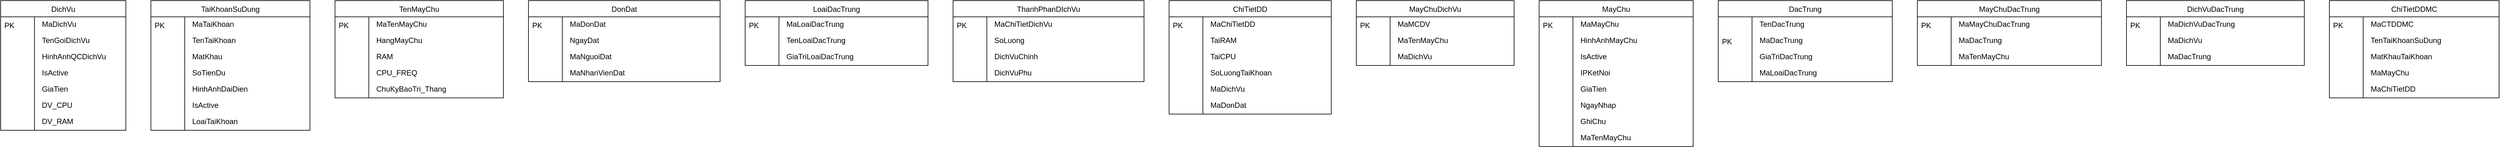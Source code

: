 <mxfile version="22.0.8" type="github">
  <diagram name="Page-1" id="dvQRxLQoIt-_Ec2YV83m">
    <mxGraphModel dx="1110" dy="706" grid="1" gridSize="10" guides="1" tooltips="1" connect="1" arrows="1" fold="1" page="1" pageScale="1" pageWidth="850" pageHeight="1100" math="0" shadow="0">
      <root>
        <mxCell id="0" />
        <mxCell id="1" parent="0" />
        <mxCell id="Ak9LuRYraz0tMoldWc57-1" value="DichVu" style="swimlane;fontStyle=0;childLayout=stackLayout;horizontal=1;startSize=26;fillColor=default;horizontalStack=0;resizeParent=1;resizeLast=0;collapsible=1;marginBottom=0;swimlaneFillColor=default;align=center;" parent="1" vertex="1">
          <mxGeometry x="40" y="40" width="200" height="208" as="geometry" />
        </mxCell>
        <mxCell id="Ak9LuRYraz0tMoldWc57-2" value="MaDichVu" style="shape=partialRectangle;top=0;left=0;right=0;bottom=0;align=left;verticalAlign=top;spacingTop=-2;fillColor=none;spacingLeft=64;spacingRight=4;overflow=hidden;rotatable=0;points=[[0,0.5],[1,0.5]];portConstraint=eastwest;dropTarget=0;" parent="Ak9LuRYraz0tMoldWc57-1" vertex="1">
          <mxGeometry y="26" width="200" height="26" as="geometry" />
        </mxCell>
        <mxCell id="Ak9LuRYraz0tMoldWc57-3" value="PK" style="shape=partialRectangle;top=0;left=0;bottom=0;fillColor=none;align=left;verticalAlign=middle;spacingLeft=4;spacingRight=4;overflow=hidden;rotatable=180;points=[];portConstraint=eastwest;part=1;" parent="Ak9LuRYraz0tMoldWc57-2" vertex="1" connectable="0">
          <mxGeometry width="54" height="26" as="geometry" />
        </mxCell>
        <mxCell id="Ak9LuRYraz0tMoldWc57-4" value="TenGoiDichVu" style="shape=partialRectangle;top=0;left=0;right=0;bottom=0;align=left;verticalAlign=top;spacingTop=-2;fillColor=none;spacingLeft=64;spacingRight=4;overflow=hidden;rotatable=0;points=[[0,0.5],[1,0.5]];portConstraint=eastwest;dropTarget=0;" parent="Ak9LuRYraz0tMoldWc57-1" vertex="1">
          <mxGeometry y="52" width="200" height="26" as="geometry" />
        </mxCell>
        <mxCell id="Ak9LuRYraz0tMoldWc57-5" value="" style="shape=partialRectangle;top=0;left=0;bottom=0;fillColor=none;align=left;verticalAlign=middle;spacingLeft=4;spacingRight=4;overflow=hidden;rotatable=180;points=[];portConstraint=eastwest;part=1;" parent="Ak9LuRYraz0tMoldWc57-4" vertex="1" connectable="0">
          <mxGeometry width="54" height="26" as="geometry" />
        </mxCell>
        <mxCell id="Ak9LuRYraz0tMoldWc57-6" value="HinhAnhQCDichVu" style="shape=partialRectangle;top=0;left=0;right=0;bottom=0;align=left;verticalAlign=top;spacingTop=-2;fillColor=none;spacingLeft=64;spacingRight=4;overflow=hidden;rotatable=0;points=[[0,0.5],[1,0.5]];portConstraint=eastwest;dropTarget=0;" parent="Ak9LuRYraz0tMoldWc57-1" vertex="1">
          <mxGeometry y="78" width="200" height="26" as="geometry" />
        </mxCell>
        <mxCell id="Ak9LuRYraz0tMoldWc57-7" value="" style="shape=partialRectangle;top=0;left=0;bottom=0;fillColor=none;align=left;verticalAlign=middle;spacingLeft=4;spacingRight=4;overflow=hidden;rotatable=180;points=[];portConstraint=eastwest;part=1;" parent="Ak9LuRYraz0tMoldWc57-6" vertex="1" connectable="0">
          <mxGeometry width="54" height="26" as="geometry" />
        </mxCell>
        <mxCell id="Ak9LuRYraz0tMoldWc57-8" value="IsActive" style="shape=partialRectangle;top=0;left=0;right=0;bottom=0;align=left;verticalAlign=top;spacingTop=-2;fillColor=none;spacingLeft=64;spacingRight=4;overflow=hidden;rotatable=0;points=[[0,0.5],[1,0.5]];portConstraint=eastwest;dropTarget=0;" parent="Ak9LuRYraz0tMoldWc57-1" vertex="1">
          <mxGeometry y="104" width="200" height="26" as="geometry" />
        </mxCell>
        <mxCell id="Ak9LuRYraz0tMoldWc57-9" value="" style="shape=partialRectangle;top=0;left=0;bottom=0;fillColor=none;align=left;verticalAlign=middle;spacingLeft=4;spacingRight=4;overflow=hidden;rotatable=180;points=[];portConstraint=eastwest;part=1;" parent="Ak9LuRYraz0tMoldWc57-8" vertex="1" connectable="0">
          <mxGeometry width="54" height="26" as="geometry" />
        </mxCell>
        <mxCell id="Ak9LuRYraz0tMoldWc57-10" value="GiaTien" style="shape=partialRectangle;top=0;left=0;right=0;bottom=0;align=left;verticalAlign=top;spacingTop=-2;fillColor=none;spacingLeft=64;spacingRight=4;overflow=hidden;rotatable=0;points=[[0,0.5],[1,0.5]];portConstraint=eastwest;dropTarget=0;" parent="Ak9LuRYraz0tMoldWc57-1" vertex="1">
          <mxGeometry y="130" width="200" height="26" as="geometry" />
        </mxCell>
        <mxCell id="Ak9LuRYraz0tMoldWc57-11" value="" style="shape=partialRectangle;top=0;left=0;bottom=0;fillColor=none;align=left;verticalAlign=middle;spacingLeft=4;spacingRight=4;overflow=hidden;rotatable=180;points=[];portConstraint=eastwest;part=1;" parent="Ak9LuRYraz0tMoldWc57-10" vertex="1" connectable="0">
          <mxGeometry width="54" height="26" as="geometry" />
        </mxCell>
        <mxCell id="Ak9LuRYraz0tMoldWc57-12" value="DV_CPU" style="shape=partialRectangle;top=0;left=0;right=0;bottom=0;align=left;verticalAlign=top;spacingTop=-2;fillColor=none;spacingLeft=64;spacingRight=4;overflow=hidden;rotatable=0;points=[[0,0.5],[1,0.5]];portConstraint=eastwest;dropTarget=0;" parent="Ak9LuRYraz0tMoldWc57-1" vertex="1">
          <mxGeometry y="156" width="200" height="26" as="geometry" />
        </mxCell>
        <mxCell id="Ak9LuRYraz0tMoldWc57-13" value="" style="shape=partialRectangle;top=0;left=0;bottom=0;fillColor=none;align=left;verticalAlign=middle;spacingLeft=4;spacingRight=4;overflow=hidden;rotatable=180;points=[];portConstraint=eastwest;part=1;" parent="Ak9LuRYraz0tMoldWc57-12" vertex="1" connectable="0">
          <mxGeometry width="54" height="26" as="geometry" />
        </mxCell>
        <mxCell id="Ak9LuRYraz0tMoldWc57-14" value="DV_RAM" style="shape=partialRectangle;top=0;left=0;right=0;bottom=0;align=left;verticalAlign=top;spacingTop=-2;fillColor=none;spacingLeft=64;spacingRight=4;overflow=hidden;rotatable=0;points=[[0,0.5],[1,0.5]];portConstraint=eastwest;dropTarget=0;" parent="Ak9LuRYraz0tMoldWc57-1" vertex="1">
          <mxGeometry y="182" width="200" height="26" as="geometry" />
        </mxCell>
        <mxCell id="Ak9LuRYraz0tMoldWc57-15" value="" style="shape=partialRectangle;top=0;left=0;bottom=0;fillColor=none;align=left;verticalAlign=middle;spacingLeft=4;spacingRight=4;overflow=hidden;rotatable=180;points=[];portConstraint=eastwest;part=1;" parent="Ak9LuRYraz0tMoldWc57-14" vertex="1" connectable="0">
          <mxGeometry width="54" height="26" as="geometry" />
        </mxCell>
        <mxCell id="Ak9LuRYraz0tMoldWc57-16" value="TaiKhoanSuDung" style="swimlane;fontStyle=0;childLayout=stackLayout;horizontal=1;startSize=26;fillColor=default;horizontalStack=0;resizeParent=1;resizeLast=0;collapsible=1;marginBottom=0;swimlaneFillColor=default;align=center;" parent="1" vertex="1">
          <mxGeometry x="280" y="40" width="254" height="208" as="geometry" />
        </mxCell>
        <mxCell id="Ak9LuRYraz0tMoldWc57-17" value="MaTaiKhoan" style="shape=partialRectangle;top=0;left=0;right=0;bottom=0;align=left;verticalAlign=top;spacingTop=-2;fillColor=none;spacingLeft=64;spacingRight=4;overflow=hidden;rotatable=0;points=[[0,0.5],[1,0.5]];portConstraint=eastwest;dropTarget=0;" parent="Ak9LuRYraz0tMoldWc57-16" vertex="1">
          <mxGeometry y="26" width="254" height="26" as="geometry" />
        </mxCell>
        <mxCell id="Ak9LuRYraz0tMoldWc57-18" value="PK" style="shape=partialRectangle;top=0;left=0;bottom=0;fillColor=none;align=left;verticalAlign=middle;spacingLeft=4;spacingRight=4;overflow=hidden;rotatable=180;points=[];portConstraint=eastwest;part=1;" parent="Ak9LuRYraz0tMoldWc57-17" vertex="1" connectable="0">
          <mxGeometry width="54" height="26" as="geometry" />
        </mxCell>
        <mxCell id="Ak9LuRYraz0tMoldWc57-19" value="TenTaiKhoan" style="shape=partialRectangle;top=0;left=0;right=0;bottom=0;align=left;verticalAlign=top;spacingTop=-2;fillColor=none;spacingLeft=64;spacingRight=4;overflow=hidden;rotatable=0;points=[[0,0.5],[1,0.5]];portConstraint=eastwest;dropTarget=0;" parent="Ak9LuRYraz0tMoldWc57-16" vertex="1">
          <mxGeometry y="52" width="254" height="26" as="geometry" />
        </mxCell>
        <mxCell id="Ak9LuRYraz0tMoldWc57-20" value="" style="shape=partialRectangle;top=0;left=0;bottom=0;fillColor=none;align=left;verticalAlign=middle;spacingLeft=4;spacingRight=4;overflow=hidden;rotatable=180;points=[];portConstraint=eastwest;part=1;" parent="Ak9LuRYraz0tMoldWc57-19" vertex="1" connectable="0">
          <mxGeometry width="54" height="26" as="geometry" />
        </mxCell>
        <mxCell id="Ak9LuRYraz0tMoldWc57-21" value="MatKhau" style="shape=partialRectangle;top=0;left=0;right=0;bottom=0;align=left;verticalAlign=top;spacingTop=-2;fillColor=none;spacingLeft=64;spacingRight=4;overflow=hidden;rotatable=0;points=[[0,0.5],[1,0.5]];portConstraint=eastwest;dropTarget=0;" parent="Ak9LuRYraz0tMoldWc57-16" vertex="1">
          <mxGeometry y="78" width="254" height="26" as="geometry" />
        </mxCell>
        <mxCell id="Ak9LuRYraz0tMoldWc57-22" value="" style="shape=partialRectangle;top=0;left=0;bottom=0;fillColor=none;align=left;verticalAlign=middle;spacingLeft=4;spacingRight=4;overflow=hidden;rotatable=180;points=[];portConstraint=eastwest;part=1;" parent="Ak9LuRYraz0tMoldWc57-21" vertex="1" connectable="0">
          <mxGeometry width="54" height="26" as="geometry" />
        </mxCell>
        <mxCell id="Ak9LuRYraz0tMoldWc57-23" value="SoTienDu" style="shape=partialRectangle;top=0;left=0;right=0;bottom=0;align=left;verticalAlign=top;spacingTop=-2;fillColor=none;spacingLeft=64;spacingRight=4;overflow=hidden;rotatable=0;points=[[0,0.5],[1,0.5]];portConstraint=eastwest;dropTarget=0;" parent="Ak9LuRYraz0tMoldWc57-16" vertex="1">
          <mxGeometry y="104" width="254" height="26" as="geometry" />
        </mxCell>
        <mxCell id="Ak9LuRYraz0tMoldWc57-24" value="" style="shape=partialRectangle;top=0;left=0;bottom=0;fillColor=none;align=left;verticalAlign=middle;spacingLeft=4;spacingRight=4;overflow=hidden;rotatable=180;points=[];portConstraint=eastwest;part=1;" parent="Ak9LuRYraz0tMoldWc57-23" vertex="1" connectable="0">
          <mxGeometry width="54" height="26" as="geometry" />
        </mxCell>
        <mxCell id="Ak9LuRYraz0tMoldWc57-25" value="HinhAnhDaiDien" style="shape=partialRectangle;top=0;left=0;right=0;bottom=0;align=left;verticalAlign=top;spacingTop=-2;fillColor=none;spacingLeft=64;spacingRight=4;overflow=hidden;rotatable=0;points=[[0,0.5],[1,0.5]];portConstraint=eastwest;dropTarget=0;" parent="Ak9LuRYraz0tMoldWc57-16" vertex="1">
          <mxGeometry y="130" width="254" height="26" as="geometry" />
        </mxCell>
        <mxCell id="Ak9LuRYraz0tMoldWc57-26" value="" style="shape=partialRectangle;top=0;left=0;bottom=0;fillColor=none;align=left;verticalAlign=middle;spacingLeft=4;spacingRight=4;overflow=hidden;rotatable=180;points=[];portConstraint=eastwest;part=1;" parent="Ak9LuRYraz0tMoldWc57-25" vertex="1" connectable="0">
          <mxGeometry width="54" height="26" as="geometry" />
        </mxCell>
        <mxCell id="Ak9LuRYraz0tMoldWc57-27" value="IsActive" style="shape=partialRectangle;top=0;left=0;right=0;bottom=0;align=left;verticalAlign=top;spacingTop=-2;fillColor=none;spacingLeft=64;spacingRight=4;overflow=hidden;rotatable=0;points=[[0,0.5],[1,0.5]];portConstraint=eastwest;dropTarget=0;" parent="Ak9LuRYraz0tMoldWc57-16" vertex="1">
          <mxGeometry y="156" width="254" height="26" as="geometry" />
        </mxCell>
        <mxCell id="Ak9LuRYraz0tMoldWc57-28" value="" style="shape=partialRectangle;top=0;left=0;bottom=0;fillColor=none;align=left;verticalAlign=middle;spacingLeft=4;spacingRight=4;overflow=hidden;rotatable=180;points=[];portConstraint=eastwest;part=1;" parent="Ak9LuRYraz0tMoldWc57-27" vertex="1" connectable="0">
          <mxGeometry width="54" height="26" as="geometry" />
        </mxCell>
        <mxCell id="Ak9LuRYraz0tMoldWc57-29" value="LoaiTaiKhoan" style="shape=partialRectangle;top=0;left=0;right=0;bottom=0;align=left;verticalAlign=top;spacingTop=-2;fillColor=none;spacingLeft=64;spacingRight=4;overflow=hidden;rotatable=0;points=[[0,0.5],[1,0.5]];portConstraint=eastwest;dropTarget=0;" parent="Ak9LuRYraz0tMoldWc57-16" vertex="1">
          <mxGeometry y="182" width="254" height="26" as="geometry" />
        </mxCell>
        <mxCell id="Ak9LuRYraz0tMoldWc57-30" value="" style="shape=partialRectangle;top=0;left=0;bottom=0;fillColor=none;align=left;verticalAlign=middle;spacingLeft=4;spacingRight=4;overflow=hidden;rotatable=180;points=[];portConstraint=eastwest;part=1;" parent="Ak9LuRYraz0tMoldWc57-29" vertex="1" connectable="0">
          <mxGeometry width="54" height="26" as="geometry" />
        </mxCell>
        <mxCell id="Ak9LuRYraz0tMoldWc57-31" value="TenMayChu" style="swimlane;fontStyle=0;childLayout=stackLayout;horizontal=1;startSize=26;fillColor=default;horizontalStack=0;resizeParent=1;resizeLast=0;collapsible=1;marginBottom=0;swimlaneFillColor=default;align=center;" parent="1" vertex="1">
          <mxGeometry x="574" y="40" width="269" height="156" as="geometry" />
        </mxCell>
        <mxCell id="Ak9LuRYraz0tMoldWc57-32" value="MaTenMayChu" style="shape=partialRectangle;top=0;left=0;right=0;bottom=0;align=left;verticalAlign=top;spacingTop=-2;fillColor=none;spacingLeft=64;spacingRight=4;overflow=hidden;rotatable=0;points=[[0,0.5],[1,0.5]];portConstraint=eastwest;dropTarget=0;" parent="Ak9LuRYraz0tMoldWc57-31" vertex="1">
          <mxGeometry y="26" width="269" height="26" as="geometry" />
        </mxCell>
        <mxCell id="Ak9LuRYraz0tMoldWc57-33" value="PK" style="shape=partialRectangle;top=0;left=0;bottom=0;fillColor=none;align=left;verticalAlign=middle;spacingLeft=4;spacingRight=4;overflow=hidden;rotatable=180;points=[];portConstraint=eastwest;part=1;" parent="Ak9LuRYraz0tMoldWc57-32" vertex="1" connectable="0">
          <mxGeometry width="54" height="26" as="geometry" />
        </mxCell>
        <mxCell id="Ak9LuRYraz0tMoldWc57-34" value="HangMayChu" style="shape=partialRectangle;top=0;left=0;right=0;bottom=0;align=left;verticalAlign=top;spacingTop=-2;fillColor=none;spacingLeft=64;spacingRight=4;overflow=hidden;rotatable=0;points=[[0,0.5],[1,0.5]];portConstraint=eastwest;dropTarget=0;" parent="Ak9LuRYraz0tMoldWc57-31" vertex="1">
          <mxGeometry y="52" width="269" height="26" as="geometry" />
        </mxCell>
        <mxCell id="Ak9LuRYraz0tMoldWc57-35" value="" style="shape=partialRectangle;top=0;left=0;bottom=0;fillColor=none;align=left;verticalAlign=middle;spacingLeft=4;spacingRight=4;overflow=hidden;rotatable=180;points=[];portConstraint=eastwest;part=1;" parent="Ak9LuRYraz0tMoldWc57-34" vertex="1" connectable="0">
          <mxGeometry width="54" height="26" as="geometry" />
        </mxCell>
        <mxCell id="Ak9LuRYraz0tMoldWc57-36" value="RAM" style="shape=partialRectangle;top=0;left=0;right=0;bottom=0;align=left;verticalAlign=top;spacingTop=-2;fillColor=none;spacingLeft=64;spacingRight=4;overflow=hidden;rotatable=0;points=[[0,0.5],[1,0.5]];portConstraint=eastwest;dropTarget=0;" parent="Ak9LuRYraz0tMoldWc57-31" vertex="1">
          <mxGeometry y="78" width="269" height="26" as="geometry" />
        </mxCell>
        <mxCell id="Ak9LuRYraz0tMoldWc57-37" value="" style="shape=partialRectangle;top=0;left=0;bottom=0;fillColor=none;align=left;verticalAlign=middle;spacingLeft=4;spacingRight=4;overflow=hidden;rotatable=180;points=[];portConstraint=eastwest;part=1;" parent="Ak9LuRYraz0tMoldWc57-36" vertex="1" connectable="0">
          <mxGeometry width="54" height="26" as="geometry" />
        </mxCell>
        <mxCell id="Ak9LuRYraz0tMoldWc57-38" value="CPU_FREQ" style="shape=partialRectangle;top=0;left=0;right=0;bottom=0;align=left;verticalAlign=top;spacingTop=-2;fillColor=none;spacingLeft=64;spacingRight=4;overflow=hidden;rotatable=0;points=[[0,0.5],[1,0.5]];portConstraint=eastwest;dropTarget=0;" parent="Ak9LuRYraz0tMoldWc57-31" vertex="1">
          <mxGeometry y="104" width="269" height="26" as="geometry" />
        </mxCell>
        <mxCell id="Ak9LuRYraz0tMoldWc57-39" value="" style="shape=partialRectangle;top=0;left=0;bottom=0;fillColor=none;align=left;verticalAlign=middle;spacingLeft=4;spacingRight=4;overflow=hidden;rotatable=180;points=[];portConstraint=eastwest;part=1;" parent="Ak9LuRYraz0tMoldWc57-38" vertex="1" connectable="0">
          <mxGeometry width="54" height="26" as="geometry" />
        </mxCell>
        <mxCell id="Ak9LuRYraz0tMoldWc57-40" value="ChuKyBaoTri_Thang" style="shape=partialRectangle;top=0;left=0;right=0;bottom=0;align=left;verticalAlign=top;spacingTop=-2;fillColor=none;spacingLeft=64;spacingRight=4;overflow=hidden;rotatable=0;points=[[0,0.5],[1,0.5]];portConstraint=eastwest;dropTarget=0;" parent="Ak9LuRYraz0tMoldWc57-31" vertex="1">
          <mxGeometry y="130" width="269" height="26" as="geometry" />
        </mxCell>
        <mxCell id="Ak9LuRYraz0tMoldWc57-41" value="" style="shape=partialRectangle;top=0;left=0;bottom=0;fillColor=none;align=left;verticalAlign=middle;spacingLeft=4;spacingRight=4;overflow=hidden;rotatable=180;points=[];portConstraint=eastwest;part=1;" parent="Ak9LuRYraz0tMoldWc57-40" vertex="1" connectable="0">
          <mxGeometry width="54" height="26" as="geometry" />
        </mxCell>
        <mxCell id="Ak9LuRYraz0tMoldWc57-42" value="DonDat" style="swimlane;fontStyle=0;childLayout=stackLayout;horizontal=1;startSize=26;fillColor=default;horizontalStack=0;resizeParent=1;resizeLast=0;collapsible=1;marginBottom=0;swimlaneFillColor=default;align=center;" parent="1" vertex="1">
          <mxGeometry x="883" y="40" width="306" height="130" as="geometry" />
        </mxCell>
        <mxCell id="Ak9LuRYraz0tMoldWc57-43" value="MaDonDat" style="shape=partialRectangle;top=0;left=0;right=0;bottom=0;align=left;verticalAlign=top;spacingTop=-2;fillColor=none;spacingLeft=64;spacingRight=4;overflow=hidden;rotatable=0;points=[[0,0.5],[1,0.5]];portConstraint=eastwest;dropTarget=0;" parent="Ak9LuRYraz0tMoldWc57-42" vertex="1">
          <mxGeometry y="26" width="306" height="26" as="geometry" />
        </mxCell>
        <mxCell id="Ak9LuRYraz0tMoldWc57-44" value="PK" style="shape=partialRectangle;top=0;left=0;bottom=0;fillColor=none;align=left;verticalAlign=middle;spacingLeft=4;spacingRight=4;overflow=hidden;rotatable=180;points=[];portConstraint=eastwest;part=1;" parent="Ak9LuRYraz0tMoldWc57-43" vertex="1" connectable="0">
          <mxGeometry width="54" height="26" as="geometry" />
        </mxCell>
        <mxCell id="Ak9LuRYraz0tMoldWc57-45" value="NgayDat" style="shape=partialRectangle;top=0;left=0;right=0;bottom=0;align=left;verticalAlign=top;spacingTop=-2;fillColor=none;spacingLeft=64;spacingRight=4;overflow=hidden;rotatable=0;points=[[0,0.5],[1,0.5]];portConstraint=eastwest;dropTarget=0;" parent="Ak9LuRYraz0tMoldWc57-42" vertex="1">
          <mxGeometry y="52" width="306" height="26" as="geometry" />
        </mxCell>
        <mxCell id="Ak9LuRYraz0tMoldWc57-46" value="" style="shape=partialRectangle;top=0;left=0;bottom=0;fillColor=none;align=left;verticalAlign=middle;spacingLeft=4;spacingRight=4;overflow=hidden;rotatable=180;points=[];portConstraint=eastwest;part=1;" parent="Ak9LuRYraz0tMoldWc57-45" vertex="1" connectable="0">
          <mxGeometry width="54" height="26" as="geometry" />
        </mxCell>
        <mxCell id="Ak9LuRYraz0tMoldWc57-47" value="MaNguoiDat" style="shape=partialRectangle;top=0;left=0;right=0;bottom=0;align=left;verticalAlign=top;spacingTop=-2;fillColor=none;spacingLeft=64;spacingRight=4;overflow=hidden;rotatable=0;points=[[0,0.5],[1,0.5]];portConstraint=eastwest;dropTarget=0;" parent="Ak9LuRYraz0tMoldWc57-42" vertex="1">
          <mxGeometry y="78" width="306" height="26" as="geometry" />
        </mxCell>
        <mxCell id="Ak9LuRYraz0tMoldWc57-48" value="" style="shape=partialRectangle;top=0;left=0;bottom=0;fillColor=none;align=left;verticalAlign=middle;spacingLeft=4;spacingRight=4;overflow=hidden;rotatable=180;points=[];portConstraint=eastwest;part=1;" parent="Ak9LuRYraz0tMoldWc57-47" vertex="1" connectable="0">
          <mxGeometry width="54" height="26" as="geometry" />
        </mxCell>
        <mxCell id="Ak9LuRYraz0tMoldWc57-49" value="MaNhanVienDat" style="shape=partialRectangle;top=0;left=0;right=0;bottom=0;align=left;verticalAlign=top;spacingTop=-2;fillColor=none;spacingLeft=64;spacingRight=4;overflow=hidden;rotatable=0;points=[[0,0.5],[1,0.5]];portConstraint=eastwest;dropTarget=0;" parent="Ak9LuRYraz0tMoldWc57-42" vertex="1">
          <mxGeometry y="104" width="306" height="26" as="geometry" />
        </mxCell>
        <mxCell id="Ak9LuRYraz0tMoldWc57-50" value="" style="shape=partialRectangle;top=0;left=0;bottom=0;fillColor=none;align=left;verticalAlign=middle;spacingLeft=4;spacingRight=4;overflow=hidden;rotatable=180;points=[];portConstraint=eastwest;part=1;" parent="Ak9LuRYraz0tMoldWc57-49" vertex="1" connectable="0">
          <mxGeometry width="54" height="26" as="geometry" />
        </mxCell>
        <mxCell id="Ak9LuRYraz0tMoldWc57-51" value="LoaiDacTrung" style="swimlane;fontStyle=0;childLayout=stackLayout;horizontal=1;startSize=26;fillColor=default;horizontalStack=0;resizeParent=1;resizeLast=0;collapsible=1;marginBottom=0;swimlaneFillColor=default;align=center;" parent="1" vertex="1">
          <mxGeometry x="1229" y="40" width="292" height="104" as="geometry" />
        </mxCell>
        <mxCell id="Ak9LuRYraz0tMoldWc57-52" value="MaLoaiDacTrung" style="shape=partialRectangle;top=0;left=0;right=0;bottom=0;align=left;verticalAlign=top;spacingTop=-2;fillColor=none;spacingLeft=64;spacingRight=4;overflow=hidden;rotatable=0;points=[[0,0.5],[1,0.5]];portConstraint=eastwest;dropTarget=0;" parent="Ak9LuRYraz0tMoldWc57-51" vertex="1">
          <mxGeometry y="26" width="292" height="26" as="geometry" />
        </mxCell>
        <mxCell id="Ak9LuRYraz0tMoldWc57-53" value="PK" style="shape=partialRectangle;top=0;left=0;bottom=0;fillColor=none;align=left;verticalAlign=middle;spacingLeft=4;spacingRight=4;overflow=hidden;rotatable=180;points=[];portConstraint=eastwest;part=1;" parent="Ak9LuRYraz0tMoldWc57-52" vertex="1" connectable="0">
          <mxGeometry width="54" height="26" as="geometry" />
        </mxCell>
        <mxCell id="Ak9LuRYraz0tMoldWc57-54" value="TenLoaiDacTrung" style="shape=partialRectangle;top=0;left=0;right=0;bottom=0;align=left;verticalAlign=top;spacingTop=-2;fillColor=none;spacingLeft=64;spacingRight=4;overflow=hidden;rotatable=0;points=[[0,0.5],[1,0.5]];portConstraint=eastwest;dropTarget=0;" parent="Ak9LuRYraz0tMoldWc57-51" vertex="1">
          <mxGeometry y="52" width="292" height="26" as="geometry" />
        </mxCell>
        <mxCell id="Ak9LuRYraz0tMoldWc57-55" value="" style="shape=partialRectangle;top=0;left=0;bottom=0;fillColor=none;align=left;verticalAlign=middle;spacingLeft=4;spacingRight=4;overflow=hidden;rotatable=180;points=[];portConstraint=eastwest;part=1;" parent="Ak9LuRYraz0tMoldWc57-54" vertex="1" connectable="0">
          <mxGeometry width="54" height="26" as="geometry" />
        </mxCell>
        <mxCell id="Ak9LuRYraz0tMoldWc57-56" value="GiaTriLoaiDacTrung" style="shape=partialRectangle;top=0;left=0;right=0;bottom=0;align=left;verticalAlign=top;spacingTop=-2;fillColor=none;spacingLeft=64;spacingRight=4;overflow=hidden;rotatable=0;points=[[0,0.5],[1,0.5]];portConstraint=eastwest;dropTarget=0;" parent="Ak9LuRYraz0tMoldWc57-51" vertex="1">
          <mxGeometry y="78" width="292" height="26" as="geometry" />
        </mxCell>
        <mxCell id="Ak9LuRYraz0tMoldWc57-57" value="" style="shape=partialRectangle;top=0;left=0;bottom=0;fillColor=none;align=left;verticalAlign=middle;spacingLeft=4;spacingRight=4;overflow=hidden;rotatable=180;points=[];portConstraint=eastwest;part=1;" parent="Ak9LuRYraz0tMoldWc57-56" vertex="1" connectable="0">
          <mxGeometry width="54" height="26" as="geometry" />
        </mxCell>
        <mxCell id="Ak9LuRYraz0tMoldWc57-58" value="ThanhPhanDIchVu" style="swimlane;fontStyle=0;childLayout=stackLayout;horizontal=1;startSize=26;fillColor=default;horizontalStack=0;resizeParent=1;resizeLast=0;collapsible=1;marginBottom=0;swimlaneFillColor=default;align=center;" parent="1" vertex="1">
          <mxGeometry x="1561" y="40" width="305" height="130" as="geometry" />
        </mxCell>
        <mxCell id="Ak9LuRYraz0tMoldWc57-59" value="MaChiTietDichVu" style="shape=partialRectangle;top=0;left=0;right=0;bottom=0;align=left;verticalAlign=top;spacingTop=-2;fillColor=none;spacingLeft=64;spacingRight=4;overflow=hidden;rotatable=0;points=[[0,0.5],[1,0.5]];portConstraint=eastwest;dropTarget=0;" parent="Ak9LuRYraz0tMoldWc57-58" vertex="1">
          <mxGeometry y="26" width="305" height="26" as="geometry" />
        </mxCell>
        <mxCell id="Ak9LuRYraz0tMoldWc57-60" value="PK" style="shape=partialRectangle;top=0;left=0;bottom=0;fillColor=none;align=left;verticalAlign=middle;spacingLeft=4;spacingRight=4;overflow=hidden;rotatable=180;points=[];portConstraint=eastwest;part=1;" parent="Ak9LuRYraz0tMoldWc57-59" vertex="1" connectable="0">
          <mxGeometry width="54" height="26" as="geometry" />
        </mxCell>
        <mxCell id="Ak9LuRYraz0tMoldWc57-61" value="SoLuong" style="shape=partialRectangle;top=0;left=0;right=0;bottom=0;align=left;verticalAlign=top;spacingTop=-2;fillColor=none;spacingLeft=64;spacingRight=4;overflow=hidden;rotatable=0;points=[[0,0.5],[1,0.5]];portConstraint=eastwest;dropTarget=0;" parent="Ak9LuRYraz0tMoldWc57-58" vertex="1">
          <mxGeometry y="52" width="305" height="26" as="geometry" />
        </mxCell>
        <mxCell id="Ak9LuRYraz0tMoldWc57-62" value="" style="shape=partialRectangle;top=0;left=0;bottom=0;fillColor=none;align=left;verticalAlign=middle;spacingLeft=4;spacingRight=4;overflow=hidden;rotatable=180;points=[];portConstraint=eastwest;part=1;" parent="Ak9LuRYraz0tMoldWc57-61" vertex="1" connectable="0">
          <mxGeometry width="54" height="26" as="geometry" />
        </mxCell>
        <mxCell id="Ak9LuRYraz0tMoldWc57-63" value="DichVuChinh" style="shape=partialRectangle;top=0;left=0;right=0;bottom=0;align=left;verticalAlign=top;spacingTop=-2;fillColor=none;spacingLeft=64;spacingRight=4;overflow=hidden;rotatable=0;points=[[0,0.5],[1,0.5]];portConstraint=eastwest;dropTarget=0;" parent="Ak9LuRYraz0tMoldWc57-58" vertex="1">
          <mxGeometry y="78" width="305" height="26" as="geometry" />
        </mxCell>
        <mxCell id="Ak9LuRYraz0tMoldWc57-64" value="" style="shape=partialRectangle;top=0;left=0;bottom=0;fillColor=none;align=left;verticalAlign=middle;spacingLeft=4;spacingRight=4;overflow=hidden;rotatable=180;points=[];portConstraint=eastwest;part=1;" parent="Ak9LuRYraz0tMoldWc57-63" vertex="1" connectable="0">
          <mxGeometry width="54" height="26" as="geometry" />
        </mxCell>
        <mxCell id="Ak9LuRYraz0tMoldWc57-65" value="DichVuPhu" style="shape=partialRectangle;top=0;left=0;right=0;bottom=0;align=left;verticalAlign=top;spacingTop=-2;fillColor=none;spacingLeft=64;spacingRight=4;overflow=hidden;rotatable=0;points=[[0,0.5],[1,0.5]];portConstraint=eastwest;dropTarget=0;" parent="Ak9LuRYraz0tMoldWc57-58" vertex="1">
          <mxGeometry y="104" width="305" height="26" as="geometry" />
        </mxCell>
        <mxCell id="Ak9LuRYraz0tMoldWc57-66" value="" style="shape=partialRectangle;top=0;left=0;bottom=0;fillColor=none;align=left;verticalAlign=middle;spacingLeft=4;spacingRight=4;overflow=hidden;rotatable=180;points=[];portConstraint=eastwest;part=1;" parent="Ak9LuRYraz0tMoldWc57-65" vertex="1" connectable="0">
          <mxGeometry width="54" height="26" as="geometry" />
        </mxCell>
        <mxCell id="Ak9LuRYraz0tMoldWc57-67" value="ChiTietDD" style="swimlane;fontStyle=0;childLayout=stackLayout;horizontal=1;startSize=26;fillColor=default;horizontalStack=0;resizeParent=1;resizeLast=0;collapsible=1;marginBottom=0;swimlaneFillColor=default;align=center;" parent="1" vertex="1">
          <mxGeometry x="1906" y="40" width="259" height="182" as="geometry" />
        </mxCell>
        <mxCell id="Ak9LuRYraz0tMoldWc57-68" value="MaChiTietDD" style="shape=partialRectangle;top=0;left=0;right=0;bottom=0;align=left;verticalAlign=top;spacingTop=-2;fillColor=none;spacingLeft=64;spacingRight=4;overflow=hidden;rotatable=0;points=[[0,0.5],[1,0.5]];portConstraint=eastwest;dropTarget=0;" parent="Ak9LuRYraz0tMoldWc57-67" vertex="1">
          <mxGeometry y="26" width="259" height="26" as="geometry" />
        </mxCell>
        <mxCell id="Ak9LuRYraz0tMoldWc57-69" value="PK" style="shape=partialRectangle;top=0;left=0;bottom=0;fillColor=none;align=left;verticalAlign=middle;spacingLeft=4;spacingRight=4;overflow=hidden;rotatable=180;points=[];portConstraint=eastwest;part=1;" parent="Ak9LuRYraz0tMoldWc57-68" vertex="1" connectable="0">
          <mxGeometry width="54" height="26" as="geometry" />
        </mxCell>
        <mxCell id="Ak9LuRYraz0tMoldWc57-70" value="TaiRAM" style="shape=partialRectangle;top=0;left=0;right=0;bottom=0;align=left;verticalAlign=top;spacingTop=-2;fillColor=none;spacingLeft=64;spacingRight=4;overflow=hidden;rotatable=0;points=[[0,0.5],[1,0.5]];portConstraint=eastwest;dropTarget=0;" parent="Ak9LuRYraz0tMoldWc57-67" vertex="1">
          <mxGeometry y="52" width="259" height="26" as="geometry" />
        </mxCell>
        <mxCell id="Ak9LuRYraz0tMoldWc57-71" value="" style="shape=partialRectangle;top=0;left=0;bottom=0;fillColor=none;align=left;verticalAlign=middle;spacingLeft=4;spacingRight=4;overflow=hidden;rotatable=180;points=[];portConstraint=eastwest;part=1;" parent="Ak9LuRYraz0tMoldWc57-70" vertex="1" connectable="0">
          <mxGeometry width="54" height="26" as="geometry" />
        </mxCell>
        <mxCell id="Ak9LuRYraz0tMoldWc57-72" value="TaiCPU" style="shape=partialRectangle;top=0;left=0;right=0;bottom=0;align=left;verticalAlign=top;spacingTop=-2;fillColor=none;spacingLeft=64;spacingRight=4;overflow=hidden;rotatable=0;points=[[0,0.5],[1,0.5]];portConstraint=eastwest;dropTarget=0;" parent="Ak9LuRYraz0tMoldWc57-67" vertex="1">
          <mxGeometry y="78" width="259" height="26" as="geometry" />
        </mxCell>
        <mxCell id="Ak9LuRYraz0tMoldWc57-73" value="" style="shape=partialRectangle;top=0;left=0;bottom=0;fillColor=none;align=left;verticalAlign=middle;spacingLeft=4;spacingRight=4;overflow=hidden;rotatable=180;points=[];portConstraint=eastwest;part=1;" parent="Ak9LuRYraz0tMoldWc57-72" vertex="1" connectable="0">
          <mxGeometry width="54" height="26" as="geometry" />
        </mxCell>
        <mxCell id="Ak9LuRYraz0tMoldWc57-74" value="SoLuongTaiKhoan" style="shape=partialRectangle;top=0;left=0;right=0;bottom=0;align=left;verticalAlign=top;spacingTop=-2;fillColor=none;spacingLeft=64;spacingRight=4;overflow=hidden;rotatable=0;points=[[0,0.5],[1,0.5]];portConstraint=eastwest;dropTarget=0;" parent="Ak9LuRYraz0tMoldWc57-67" vertex="1">
          <mxGeometry y="104" width="259" height="26" as="geometry" />
        </mxCell>
        <mxCell id="Ak9LuRYraz0tMoldWc57-75" value="" style="shape=partialRectangle;top=0;left=0;bottom=0;fillColor=none;align=left;verticalAlign=middle;spacingLeft=4;spacingRight=4;overflow=hidden;rotatable=180;points=[];portConstraint=eastwest;part=1;" parent="Ak9LuRYraz0tMoldWc57-74" vertex="1" connectable="0">
          <mxGeometry width="54" height="26" as="geometry" />
        </mxCell>
        <mxCell id="Ak9LuRYraz0tMoldWc57-76" value="MaDichVu" style="shape=partialRectangle;top=0;left=0;right=0;bottom=0;align=left;verticalAlign=top;spacingTop=-2;fillColor=none;spacingLeft=64;spacingRight=4;overflow=hidden;rotatable=0;points=[[0,0.5],[1,0.5]];portConstraint=eastwest;dropTarget=0;" parent="Ak9LuRYraz0tMoldWc57-67" vertex="1">
          <mxGeometry y="130" width="259" height="26" as="geometry" />
        </mxCell>
        <mxCell id="Ak9LuRYraz0tMoldWc57-77" value="" style="shape=partialRectangle;top=0;left=0;bottom=0;fillColor=none;align=left;verticalAlign=middle;spacingLeft=4;spacingRight=4;overflow=hidden;rotatable=180;points=[];portConstraint=eastwest;part=1;" parent="Ak9LuRYraz0tMoldWc57-76" vertex="1" connectable="0">
          <mxGeometry width="54" height="26" as="geometry" />
        </mxCell>
        <mxCell id="Ak9LuRYraz0tMoldWc57-78" value="MaDonDat" style="shape=partialRectangle;top=0;left=0;right=0;bottom=0;align=left;verticalAlign=top;spacingTop=-2;fillColor=none;spacingLeft=64;spacingRight=4;overflow=hidden;rotatable=0;points=[[0,0.5],[1,0.5]];portConstraint=eastwest;dropTarget=0;" parent="Ak9LuRYraz0tMoldWc57-67" vertex="1">
          <mxGeometry y="156" width="259" height="26" as="geometry" />
        </mxCell>
        <mxCell id="Ak9LuRYraz0tMoldWc57-79" value="" style="shape=partialRectangle;top=0;left=0;bottom=0;fillColor=none;align=left;verticalAlign=middle;spacingLeft=4;spacingRight=4;overflow=hidden;rotatable=180;points=[];portConstraint=eastwest;part=1;" parent="Ak9LuRYraz0tMoldWc57-78" vertex="1" connectable="0">
          <mxGeometry width="54" height="26" as="geometry" />
        </mxCell>
        <mxCell id="Ak9LuRYraz0tMoldWc57-80" value="MayChuDichVu" style="swimlane;fontStyle=0;childLayout=stackLayout;horizontal=1;startSize=26;fillColor=default;horizontalStack=0;resizeParent=1;resizeLast=0;collapsible=1;marginBottom=0;swimlaneFillColor=default;align=center;" parent="1" vertex="1">
          <mxGeometry x="2205" y="40" width="252" height="104" as="geometry" />
        </mxCell>
        <mxCell id="Ak9LuRYraz0tMoldWc57-81" value="MaMCDV" style="shape=partialRectangle;top=0;left=0;right=0;bottom=0;align=left;verticalAlign=top;spacingTop=-2;fillColor=none;spacingLeft=64;spacingRight=4;overflow=hidden;rotatable=0;points=[[0,0.5],[1,0.5]];portConstraint=eastwest;dropTarget=0;" parent="Ak9LuRYraz0tMoldWc57-80" vertex="1">
          <mxGeometry y="26" width="252" height="26" as="geometry" />
        </mxCell>
        <mxCell id="Ak9LuRYraz0tMoldWc57-82" value="PK" style="shape=partialRectangle;top=0;left=0;bottom=0;fillColor=none;align=left;verticalAlign=middle;spacingLeft=4;spacingRight=4;overflow=hidden;rotatable=180;points=[];portConstraint=eastwest;part=1;" parent="Ak9LuRYraz0tMoldWc57-81" vertex="1" connectable="0">
          <mxGeometry width="54" height="26" as="geometry" />
        </mxCell>
        <mxCell id="Ak9LuRYraz0tMoldWc57-83" value="MaTenMayChu" style="shape=partialRectangle;top=0;left=0;right=0;bottom=0;align=left;verticalAlign=top;spacingTop=-2;fillColor=none;spacingLeft=64;spacingRight=4;overflow=hidden;rotatable=0;points=[[0,0.5],[1,0.5]];portConstraint=eastwest;dropTarget=0;" parent="Ak9LuRYraz0tMoldWc57-80" vertex="1">
          <mxGeometry y="52" width="252" height="26" as="geometry" />
        </mxCell>
        <mxCell id="Ak9LuRYraz0tMoldWc57-84" value="" style="shape=partialRectangle;top=0;left=0;bottom=0;fillColor=none;align=left;verticalAlign=middle;spacingLeft=4;spacingRight=4;overflow=hidden;rotatable=180;points=[];portConstraint=eastwest;part=1;" parent="Ak9LuRYraz0tMoldWc57-83" vertex="1" connectable="0">
          <mxGeometry width="54" height="26" as="geometry" />
        </mxCell>
        <mxCell id="Ak9LuRYraz0tMoldWc57-85" value="MaDichVu" style="shape=partialRectangle;top=0;left=0;right=0;bottom=0;align=left;verticalAlign=top;spacingTop=-2;fillColor=none;spacingLeft=64;spacingRight=4;overflow=hidden;rotatable=0;points=[[0,0.5],[1,0.5]];portConstraint=eastwest;dropTarget=0;" parent="Ak9LuRYraz0tMoldWc57-80" vertex="1">
          <mxGeometry y="78" width="252" height="26" as="geometry" />
        </mxCell>
        <mxCell id="Ak9LuRYraz0tMoldWc57-86" value="" style="shape=partialRectangle;top=0;left=0;bottom=0;fillColor=none;align=left;verticalAlign=middle;spacingLeft=4;spacingRight=4;overflow=hidden;rotatable=180;points=[];portConstraint=eastwest;part=1;" parent="Ak9LuRYraz0tMoldWc57-85" vertex="1" connectable="0">
          <mxGeometry width="54" height="26" as="geometry" />
        </mxCell>
        <mxCell id="Ak9LuRYraz0tMoldWc57-87" value="MayChu" style="swimlane;fontStyle=0;childLayout=stackLayout;horizontal=1;startSize=26;fillColor=default;horizontalStack=0;resizeParent=1;resizeLast=0;collapsible=1;marginBottom=0;swimlaneFillColor=default;align=center;" parent="1" vertex="1">
          <mxGeometry x="2497" y="40" width="246" height="234" as="geometry" />
        </mxCell>
        <mxCell id="Ak9LuRYraz0tMoldWc57-88" value="MaMayChu" style="shape=partialRectangle;top=0;left=0;right=0;bottom=0;align=left;verticalAlign=top;spacingTop=-2;fillColor=none;spacingLeft=64;spacingRight=4;overflow=hidden;rotatable=0;points=[[0,0.5],[1,0.5]];portConstraint=eastwest;dropTarget=0;" parent="Ak9LuRYraz0tMoldWc57-87" vertex="1">
          <mxGeometry y="26" width="246" height="26" as="geometry" />
        </mxCell>
        <mxCell id="Ak9LuRYraz0tMoldWc57-89" value="PK" style="shape=partialRectangle;top=0;left=0;bottom=0;fillColor=none;align=left;verticalAlign=middle;spacingLeft=4;spacingRight=4;overflow=hidden;rotatable=180;points=[];portConstraint=eastwest;part=1;" parent="Ak9LuRYraz0tMoldWc57-88" vertex="1" connectable="0">
          <mxGeometry width="54" height="26" as="geometry" />
        </mxCell>
        <mxCell id="Ak9LuRYraz0tMoldWc57-90" value="HinhAnhMayChu" style="shape=partialRectangle;top=0;left=0;right=0;bottom=0;align=left;verticalAlign=top;spacingTop=-2;fillColor=none;spacingLeft=64;spacingRight=4;overflow=hidden;rotatable=0;points=[[0,0.5],[1,0.5]];portConstraint=eastwest;dropTarget=0;" parent="Ak9LuRYraz0tMoldWc57-87" vertex="1">
          <mxGeometry y="52" width="246" height="26" as="geometry" />
        </mxCell>
        <mxCell id="Ak9LuRYraz0tMoldWc57-91" value="" style="shape=partialRectangle;top=0;left=0;bottom=0;fillColor=none;align=left;verticalAlign=middle;spacingLeft=4;spacingRight=4;overflow=hidden;rotatable=180;points=[];portConstraint=eastwest;part=1;" parent="Ak9LuRYraz0tMoldWc57-90" vertex="1" connectable="0">
          <mxGeometry width="54" height="26" as="geometry" />
        </mxCell>
        <mxCell id="Ak9LuRYraz0tMoldWc57-92" value="IsActive" style="shape=partialRectangle;top=0;left=0;right=0;bottom=0;align=left;verticalAlign=top;spacingTop=-2;fillColor=none;spacingLeft=64;spacingRight=4;overflow=hidden;rotatable=0;points=[[0,0.5],[1,0.5]];portConstraint=eastwest;dropTarget=0;" parent="Ak9LuRYraz0tMoldWc57-87" vertex="1">
          <mxGeometry y="78" width="246" height="26" as="geometry" />
        </mxCell>
        <mxCell id="Ak9LuRYraz0tMoldWc57-93" value="" style="shape=partialRectangle;top=0;left=0;bottom=0;fillColor=none;align=left;verticalAlign=middle;spacingLeft=4;spacingRight=4;overflow=hidden;rotatable=180;points=[];portConstraint=eastwest;part=1;" parent="Ak9LuRYraz0tMoldWc57-92" vertex="1" connectable="0">
          <mxGeometry width="54" height="26" as="geometry" />
        </mxCell>
        <mxCell id="Ak9LuRYraz0tMoldWc57-94" value="IPKetNoi" style="shape=partialRectangle;top=0;left=0;right=0;bottom=0;align=left;verticalAlign=top;spacingTop=-2;fillColor=none;spacingLeft=64;spacingRight=4;overflow=hidden;rotatable=0;points=[[0,0.5],[1,0.5]];portConstraint=eastwest;dropTarget=0;" parent="Ak9LuRYraz0tMoldWc57-87" vertex="1">
          <mxGeometry y="104" width="246" height="26" as="geometry" />
        </mxCell>
        <mxCell id="Ak9LuRYraz0tMoldWc57-95" value="" style="shape=partialRectangle;top=0;left=0;bottom=0;fillColor=none;align=left;verticalAlign=middle;spacingLeft=4;spacingRight=4;overflow=hidden;rotatable=180;points=[];portConstraint=eastwest;part=1;" parent="Ak9LuRYraz0tMoldWc57-94" vertex="1" connectable="0">
          <mxGeometry width="54" height="26" as="geometry" />
        </mxCell>
        <mxCell id="Ak9LuRYraz0tMoldWc57-96" value="GiaTien" style="shape=partialRectangle;top=0;left=0;right=0;bottom=0;align=left;verticalAlign=top;spacingTop=-2;fillColor=none;spacingLeft=64;spacingRight=4;overflow=hidden;rotatable=0;points=[[0,0.5],[1,0.5]];portConstraint=eastwest;dropTarget=0;" parent="Ak9LuRYraz0tMoldWc57-87" vertex="1">
          <mxGeometry y="130" width="246" height="26" as="geometry" />
        </mxCell>
        <mxCell id="Ak9LuRYraz0tMoldWc57-97" value="" style="shape=partialRectangle;top=0;left=0;bottom=0;fillColor=none;align=left;verticalAlign=middle;spacingLeft=4;spacingRight=4;overflow=hidden;rotatable=180;points=[];portConstraint=eastwest;part=1;" parent="Ak9LuRYraz0tMoldWc57-96" vertex="1" connectable="0">
          <mxGeometry width="54" height="26" as="geometry" />
        </mxCell>
        <mxCell id="Ak9LuRYraz0tMoldWc57-98" value="NgayNhap" style="shape=partialRectangle;top=0;left=0;right=0;bottom=0;align=left;verticalAlign=top;spacingTop=-2;fillColor=none;spacingLeft=64;spacingRight=4;overflow=hidden;rotatable=0;points=[[0,0.5],[1,0.5]];portConstraint=eastwest;dropTarget=0;" parent="Ak9LuRYraz0tMoldWc57-87" vertex="1">
          <mxGeometry y="156" width="246" height="26" as="geometry" />
        </mxCell>
        <mxCell id="Ak9LuRYraz0tMoldWc57-99" value="" style="shape=partialRectangle;top=0;left=0;bottom=0;fillColor=none;align=left;verticalAlign=middle;spacingLeft=4;spacingRight=4;overflow=hidden;rotatable=180;points=[];portConstraint=eastwest;part=1;" parent="Ak9LuRYraz0tMoldWc57-98" vertex="1" connectable="0">
          <mxGeometry width="54" height="26" as="geometry" />
        </mxCell>
        <mxCell id="Ak9LuRYraz0tMoldWc57-100" value="GhiChu" style="shape=partialRectangle;top=0;left=0;right=0;bottom=0;align=left;verticalAlign=top;spacingTop=-2;fillColor=none;spacingLeft=64;spacingRight=4;overflow=hidden;rotatable=0;points=[[0,0.5],[1,0.5]];portConstraint=eastwest;dropTarget=0;" parent="Ak9LuRYraz0tMoldWc57-87" vertex="1">
          <mxGeometry y="182" width="246" height="26" as="geometry" />
        </mxCell>
        <mxCell id="Ak9LuRYraz0tMoldWc57-101" value="" style="shape=partialRectangle;top=0;left=0;bottom=0;fillColor=none;align=left;verticalAlign=middle;spacingLeft=4;spacingRight=4;overflow=hidden;rotatable=180;points=[];portConstraint=eastwest;part=1;" parent="Ak9LuRYraz0tMoldWc57-100" vertex="1" connectable="0">
          <mxGeometry width="54" height="26" as="geometry" />
        </mxCell>
        <mxCell id="Ak9LuRYraz0tMoldWc57-102" value="MaTenMayChu" style="shape=partialRectangle;top=0;left=0;right=0;bottom=0;align=left;verticalAlign=top;spacingTop=-2;fillColor=none;spacingLeft=64;spacingRight=4;overflow=hidden;rotatable=0;points=[[0,0.5],[1,0.5]];portConstraint=eastwest;dropTarget=0;" parent="Ak9LuRYraz0tMoldWc57-87" vertex="1">
          <mxGeometry y="208" width="246" height="26" as="geometry" />
        </mxCell>
        <mxCell id="Ak9LuRYraz0tMoldWc57-103" value="" style="shape=partialRectangle;top=0;left=0;bottom=0;fillColor=none;align=left;verticalAlign=middle;spacingLeft=4;spacingRight=4;overflow=hidden;rotatable=180;points=[];portConstraint=eastwest;part=1;" parent="Ak9LuRYraz0tMoldWc57-102" vertex="1" connectable="0">
          <mxGeometry width="54" height="26" as="geometry" />
        </mxCell>
        <mxCell id="Ak9LuRYraz0tMoldWc57-104" value="DacTrung" style="swimlane;fontStyle=0;childLayout=stackLayout;horizontal=1;startSize=26;fillColor=default;horizontalStack=0;resizeParent=1;resizeLast=0;collapsible=1;marginBottom=0;swimlaneFillColor=default;align=center;" parent="1" vertex="1">
          <mxGeometry x="2783" y="40" width="278" height="130" as="geometry" />
        </mxCell>
        <mxCell id="Ak9LuRYraz0tMoldWc57-105" value="TenDacTrung" style="shape=partialRectangle;top=0;left=0;right=0;bottom=0;align=left;verticalAlign=top;spacingTop=-2;fillColor=none;spacingLeft=64;spacingRight=4;overflow=hidden;rotatable=0;points=[[0,0.5],[1,0.5]];portConstraint=eastwest;dropTarget=0;" parent="Ak9LuRYraz0tMoldWc57-104" vertex="1">
          <mxGeometry y="26" width="278" height="26" as="geometry" />
        </mxCell>
        <mxCell id="Ak9LuRYraz0tMoldWc57-106" value="" style="shape=partialRectangle;top=0;left=0;bottom=0;fillColor=none;align=left;verticalAlign=middle;spacingLeft=4;spacingRight=4;overflow=hidden;rotatable=180;points=[];portConstraint=eastwest;part=1;" parent="Ak9LuRYraz0tMoldWc57-105" vertex="1" connectable="0">
          <mxGeometry width="54" height="26" as="geometry" />
        </mxCell>
        <mxCell id="Ak9LuRYraz0tMoldWc57-107" value="MaDacTrung" style="shape=partialRectangle;top=0;left=0;right=0;bottom=0;align=left;verticalAlign=top;spacingTop=-2;fillColor=none;spacingLeft=64;spacingRight=4;overflow=hidden;rotatable=0;points=[[0,0.5],[1,0.5]];portConstraint=eastwest;dropTarget=0;" parent="Ak9LuRYraz0tMoldWc57-104" vertex="1">
          <mxGeometry y="52" width="278" height="26" as="geometry" />
        </mxCell>
        <mxCell id="Ak9LuRYraz0tMoldWc57-108" value="PK" style="shape=partialRectangle;top=0;left=0;bottom=0;fillColor=none;align=left;verticalAlign=middle;spacingLeft=4;spacingRight=4;overflow=hidden;rotatable=180;points=[];portConstraint=eastwest;part=1;" parent="Ak9LuRYraz0tMoldWc57-107" vertex="1" connectable="0">
          <mxGeometry width="54" height="26" as="geometry" />
        </mxCell>
        <mxCell id="Ak9LuRYraz0tMoldWc57-109" value="GiaTriDacTrung" style="shape=partialRectangle;top=0;left=0;right=0;bottom=0;align=left;verticalAlign=top;spacingTop=-2;fillColor=none;spacingLeft=64;spacingRight=4;overflow=hidden;rotatable=0;points=[[0,0.5],[1,0.5]];portConstraint=eastwest;dropTarget=0;" parent="Ak9LuRYraz0tMoldWc57-104" vertex="1">
          <mxGeometry y="78" width="278" height="26" as="geometry" />
        </mxCell>
        <mxCell id="Ak9LuRYraz0tMoldWc57-110" value="" style="shape=partialRectangle;top=0;left=0;bottom=0;fillColor=none;align=left;verticalAlign=middle;spacingLeft=4;spacingRight=4;overflow=hidden;rotatable=180;points=[];portConstraint=eastwest;part=1;" parent="Ak9LuRYraz0tMoldWc57-109" vertex="1" connectable="0">
          <mxGeometry width="54" height="26" as="geometry" />
        </mxCell>
        <mxCell id="Ak9LuRYraz0tMoldWc57-111" value="MaLoaiDacTrung" style="shape=partialRectangle;top=0;left=0;right=0;bottom=0;align=left;verticalAlign=top;spacingTop=-2;fillColor=none;spacingLeft=64;spacingRight=4;overflow=hidden;rotatable=0;points=[[0,0.5],[1,0.5]];portConstraint=eastwest;dropTarget=0;" parent="Ak9LuRYraz0tMoldWc57-104" vertex="1">
          <mxGeometry y="104" width="278" height="26" as="geometry" />
        </mxCell>
        <mxCell id="Ak9LuRYraz0tMoldWc57-112" value="" style="shape=partialRectangle;top=0;left=0;bottom=0;fillColor=none;align=left;verticalAlign=middle;spacingLeft=4;spacingRight=4;overflow=hidden;rotatable=180;points=[];portConstraint=eastwest;part=1;" parent="Ak9LuRYraz0tMoldWc57-111" vertex="1" connectable="0">
          <mxGeometry width="54" height="26" as="geometry" />
        </mxCell>
        <mxCell id="Ak9LuRYraz0tMoldWc57-113" value="MayChuDacTrung" style="swimlane;fontStyle=0;childLayout=stackLayout;horizontal=1;startSize=26;fillColor=default;horizontalStack=0;resizeParent=1;resizeLast=0;collapsible=1;marginBottom=0;swimlaneFillColor=default;align=center;" parent="1" vertex="1">
          <mxGeometry x="3101" y="40" width="294" height="104" as="geometry" />
        </mxCell>
        <mxCell id="Ak9LuRYraz0tMoldWc57-114" value="MaMayChuDacTrung" style="shape=partialRectangle;top=0;left=0;right=0;bottom=0;align=left;verticalAlign=top;spacingTop=-2;fillColor=none;spacingLeft=64;spacingRight=4;overflow=hidden;rotatable=0;points=[[0,0.5],[1,0.5]];portConstraint=eastwest;dropTarget=0;" parent="Ak9LuRYraz0tMoldWc57-113" vertex="1">
          <mxGeometry y="26" width="294" height="26" as="geometry" />
        </mxCell>
        <mxCell id="Ak9LuRYraz0tMoldWc57-115" value="PK" style="shape=partialRectangle;top=0;left=0;bottom=0;fillColor=none;align=left;verticalAlign=middle;spacingLeft=4;spacingRight=4;overflow=hidden;rotatable=180;points=[];portConstraint=eastwest;part=1;" parent="Ak9LuRYraz0tMoldWc57-114" vertex="1" connectable="0">
          <mxGeometry width="54" height="26" as="geometry" />
        </mxCell>
        <mxCell id="Ak9LuRYraz0tMoldWc57-116" value="MaDacTrung" style="shape=partialRectangle;top=0;left=0;right=0;bottom=0;align=left;verticalAlign=top;spacingTop=-2;fillColor=none;spacingLeft=64;spacingRight=4;overflow=hidden;rotatable=0;points=[[0,0.5],[1,0.5]];portConstraint=eastwest;dropTarget=0;" parent="Ak9LuRYraz0tMoldWc57-113" vertex="1">
          <mxGeometry y="52" width="294" height="26" as="geometry" />
        </mxCell>
        <mxCell id="Ak9LuRYraz0tMoldWc57-117" value="" style="shape=partialRectangle;top=0;left=0;bottom=0;fillColor=none;align=left;verticalAlign=middle;spacingLeft=4;spacingRight=4;overflow=hidden;rotatable=180;points=[];portConstraint=eastwest;part=1;" parent="Ak9LuRYraz0tMoldWc57-116" vertex="1" connectable="0">
          <mxGeometry width="54" height="26" as="geometry" />
        </mxCell>
        <mxCell id="Ak9LuRYraz0tMoldWc57-118" value="MaTenMayChu" style="shape=partialRectangle;top=0;left=0;right=0;bottom=0;align=left;verticalAlign=top;spacingTop=-2;fillColor=none;spacingLeft=64;spacingRight=4;overflow=hidden;rotatable=0;points=[[0,0.5],[1,0.5]];portConstraint=eastwest;dropTarget=0;" parent="Ak9LuRYraz0tMoldWc57-113" vertex="1">
          <mxGeometry y="78" width="294" height="26" as="geometry" />
        </mxCell>
        <mxCell id="Ak9LuRYraz0tMoldWc57-119" value="" style="shape=partialRectangle;top=0;left=0;bottom=0;fillColor=none;align=left;verticalAlign=middle;spacingLeft=4;spacingRight=4;overflow=hidden;rotatable=180;points=[];portConstraint=eastwest;part=1;" parent="Ak9LuRYraz0tMoldWc57-118" vertex="1" connectable="0">
          <mxGeometry width="54" height="26" as="geometry" />
        </mxCell>
        <mxCell id="Ak9LuRYraz0tMoldWc57-120" value="DichVuDacTrung" style="swimlane;fontStyle=0;childLayout=stackLayout;horizontal=1;startSize=26;fillColor=default;horizontalStack=0;resizeParent=1;resizeLast=0;collapsible=1;marginBottom=0;swimlaneFillColor=default;align=center;" parent="1" vertex="1">
          <mxGeometry x="3435" y="40" width="284" height="104" as="geometry" />
        </mxCell>
        <mxCell id="Ak9LuRYraz0tMoldWc57-121" value="MaDichVuDacTrung" style="shape=partialRectangle;top=0;left=0;right=0;bottom=0;align=left;verticalAlign=top;spacingTop=-2;fillColor=none;spacingLeft=64;spacingRight=4;overflow=hidden;rotatable=0;points=[[0,0.5],[1,0.5]];portConstraint=eastwest;dropTarget=0;" parent="Ak9LuRYraz0tMoldWc57-120" vertex="1">
          <mxGeometry y="26" width="284" height="26" as="geometry" />
        </mxCell>
        <mxCell id="Ak9LuRYraz0tMoldWc57-122" value="PK" style="shape=partialRectangle;top=0;left=0;bottom=0;fillColor=none;align=left;verticalAlign=middle;spacingLeft=4;spacingRight=4;overflow=hidden;rotatable=180;points=[];portConstraint=eastwest;part=1;" parent="Ak9LuRYraz0tMoldWc57-121" vertex="1" connectable="0">
          <mxGeometry width="54" height="26" as="geometry" />
        </mxCell>
        <mxCell id="Ak9LuRYraz0tMoldWc57-123" value="MaDichVu" style="shape=partialRectangle;top=0;left=0;right=0;bottom=0;align=left;verticalAlign=top;spacingTop=-2;fillColor=none;spacingLeft=64;spacingRight=4;overflow=hidden;rotatable=0;points=[[0,0.5],[1,0.5]];portConstraint=eastwest;dropTarget=0;" parent="Ak9LuRYraz0tMoldWc57-120" vertex="1">
          <mxGeometry y="52" width="284" height="26" as="geometry" />
        </mxCell>
        <mxCell id="Ak9LuRYraz0tMoldWc57-124" value="" style="shape=partialRectangle;top=0;left=0;bottom=0;fillColor=none;align=left;verticalAlign=middle;spacingLeft=4;spacingRight=4;overflow=hidden;rotatable=180;points=[];portConstraint=eastwest;part=1;" parent="Ak9LuRYraz0tMoldWc57-123" vertex="1" connectable="0">
          <mxGeometry width="54" height="26" as="geometry" />
        </mxCell>
        <mxCell id="Ak9LuRYraz0tMoldWc57-125" value="MaDacTrung" style="shape=partialRectangle;top=0;left=0;right=0;bottom=0;align=left;verticalAlign=top;spacingTop=-2;fillColor=none;spacingLeft=64;spacingRight=4;overflow=hidden;rotatable=0;points=[[0,0.5],[1,0.5]];portConstraint=eastwest;dropTarget=0;" parent="Ak9LuRYraz0tMoldWc57-120" vertex="1">
          <mxGeometry y="78" width="284" height="26" as="geometry" />
        </mxCell>
        <mxCell id="Ak9LuRYraz0tMoldWc57-126" value="" style="shape=partialRectangle;top=0;left=0;bottom=0;fillColor=none;align=left;verticalAlign=middle;spacingLeft=4;spacingRight=4;overflow=hidden;rotatable=180;points=[];portConstraint=eastwest;part=1;" parent="Ak9LuRYraz0tMoldWc57-125" vertex="1" connectable="0">
          <mxGeometry width="54" height="26" as="geometry" />
        </mxCell>
        <mxCell id="Ak9LuRYraz0tMoldWc57-127" value="ChiTietDDMC" style="swimlane;fontStyle=0;childLayout=stackLayout;horizontal=1;startSize=26;fillColor=default;horizontalStack=0;resizeParent=1;resizeLast=0;collapsible=1;marginBottom=0;swimlaneFillColor=default;align=center;" parent="1" vertex="1">
          <mxGeometry x="3759" y="40" width="271" height="156" as="geometry" />
        </mxCell>
        <mxCell id="Ak9LuRYraz0tMoldWc57-128" value="MaCTDDMC" style="shape=partialRectangle;top=0;left=0;right=0;bottom=0;align=left;verticalAlign=top;spacingTop=-2;fillColor=none;spacingLeft=64;spacingRight=4;overflow=hidden;rotatable=0;points=[[0,0.5],[1,0.5]];portConstraint=eastwest;dropTarget=0;" parent="Ak9LuRYraz0tMoldWc57-127" vertex="1">
          <mxGeometry y="26" width="271" height="26" as="geometry" />
        </mxCell>
        <mxCell id="Ak9LuRYraz0tMoldWc57-129" value="PK" style="shape=partialRectangle;top=0;left=0;bottom=0;fillColor=none;align=left;verticalAlign=middle;spacingLeft=4;spacingRight=4;overflow=hidden;rotatable=180;points=[];portConstraint=eastwest;part=1;" parent="Ak9LuRYraz0tMoldWc57-128" vertex="1" connectable="0">
          <mxGeometry width="54" height="26" as="geometry" />
        </mxCell>
        <mxCell id="Ak9LuRYraz0tMoldWc57-130" value="TenTaiKhoanSuDung" style="shape=partialRectangle;top=0;left=0;right=0;bottom=0;align=left;verticalAlign=top;spacingTop=-2;fillColor=none;spacingLeft=64;spacingRight=4;overflow=hidden;rotatable=0;points=[[0,0.5],[1,0.5]];portConstraint=eastwest;dropTarget=0;" parent="Ak9LuRYraz0tMoldWc57-127" vertex="1">
          <mxGeometry y="52" width="271" height="26" as="geometry" />
        </mxCell>
        <mxCell id="Ak9LuRYraz0tMoldWc57-131" value="" style="shape=partialRectangle;top=0;left=0;bottom=0;fillColor=none;align=left;verticalAlign=middle;spacingLeft=4;spacingRight=4;overflow=hidden;rotatable=180;points=[];portConstraint=eastwest;part=1;" parent="Ak9LuRYraz0tMoldWc57-130" vertex="1" connectable="0">
          <mxGeometry width="54" height="26" as="geometry" />
        </mxCell>
        <mxCell id="Ak9LuRYraz0tMoldWc57-132" value="MatKhauTaiKhoan" style="shape=partialRectangle;top=0;left=0;right=0;bottom=0;align=left;verticalAlign=top;spacingTop=-2;fillColor=none;spacingLeft=64;spacingRight=4;overflow=hidden;rotatable=0;points=[[0,0.5],[1,0.5]];portConstraint=eastwest;dropTarget=0;" parent="Ak9LuRYraz0tMoldWc57-127" vertex="1">
          <mxGeometry y="78" width="271" height="26" as="geometry" />
        </mxCell>
        <mxCell id="Ak9LuRYraz0tMoldWc57-133" value="" style="shape=partialRectangle;top=0;left=0;bottom=0;fillColor=none;align=left;verticalAlign=middle;spacingLeft=4;spacingRight=4;overflow=hidden;rotatable=180;points=[];portConstraint=eastwest;part=1;" parent="Ak9LuRYraz0tMoldWc57-132" vertex="1" connectable="0">
          <mxGeometry width="54" height="26" as="geometry" />
        </mxCell>
        <mxCell id="Ak9LuRYraz0tMoldWc57-134" value="MaMayChu" style="shape=partialRectangle;top=0;left=0;right=0;bottom=0;align=left;verticalAlign=top;spacingTop=-2;fillColor=none;spacingLeft=64;spacingRight=4;overflow=hidden;rotatable=0;points=[[0,0.5],[1,0.5]];portConstraint=eastwest;dropTarget=0;" parent="Ak9LuRYraz0tMoldWc57-127" vertex="1">
          <mxGeometry y="104" width="271" height="26" as="geometry" />
        </mxCell>
        <mxCell id="Ak9LuRYraz0tMoldWc57-135" value="" style="shape=partialRectangle;top=0;left=0;bottom=0;fillColor=none;align=left;verticalAlign=middle;spacingLeft=4;spacingRight=4;overflow=hidden;rotatable=180;points=[];portConstraint=eastwest;part=1;" parent="Ak9LuRYraz0tMoldWc57-134" vertex="1" connectable="0">
          <mxGeometry width="54" height="26" as="geometry" />
        </mxCell>
        <mxCell id="Ak9LuRYraz0tMoldWc57-136" value="MaChiTietDD" style="shape=partialRectangle;top=0;left=0;right=0;bottom=0;align=left;verticalAlign=top;spacingTop=-2;fillColor=none;spacingLeft=64;spacingRight=4;overflow=hidden;rotatable=0;points=[[0,0.5],[1,0.5]];portConstraint=eastwest;dropTarget=0;" parent="Ak9LuRYraz0tMoldWc57-127" vertex="1">
          <mxGeometry y="130" width="271" height="26" as="geometry" />
        </mxCell>
        <mxCell id="Ak9LuRYraz0tMoldWc57-137" value="" style="shape=partialRectangle;top=0;left=0;bottom=0;fillColor=none;align=left;verticalAlign=middle;spacingLeft=4;spacingRight=4;overflow=hidden;rotatable=180;points=[];portConstraint=eastwest;part=1;" parent="Ak9LuRYraz0tMoldWc57-136" vertex="1" connectable="0">
          <mxGeometry width="54" height="26" as="geometry" />
        </mxCell>
      </root>
    </mxGraphModel>
  </diagram>
</mxfile>
